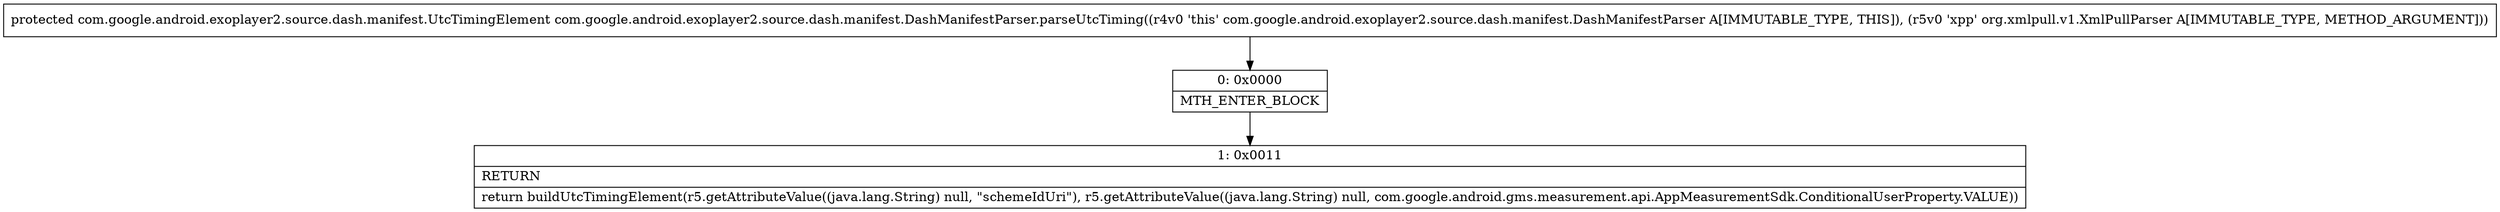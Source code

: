 digraph "CFG forcom.google.android.exoplayer2.source.dash.manifest.DashManifestParser.parseUtcTiming(Lorg\/xmlpull\/v1\/XmlPullParser;)Lcom\/google\/android\/exoplayer2\/source\/dash\/manifest\/UtcTimingElement;" {
Node_0 [shape=record,label="{0\:\ 0x0000|MTH_ENTER_BLOCK\l}"];
Node_1 [shape=record,label="{1\:\ 0x0011|RETURN\l|return buildUtcTimingElement(r5.getAttributeValue((java.lang.String) null, \"schemeIdUri\"), r5.getAttributeValue((java.lang.String) null, com.google.android.gms.measurement.api.AppMeasurementSdk.ConditionalUserProperty.VALUE))\l}"];
MethodNode[shape=record,label="{protected com.google.android.exoplayer2.source.dash.manifest.UtcTimingElement com.google.android.exoplayer2.source.dash.manifest.DashManifestParser.parseUtcTiming((r4v0 'this' com.google.android.exoplayer2.source.dash.manifest.DashManifestParser A[IMMUTABLE_TYPE, THIS]), (r5v0 'xpp' org.xmlpull.v1.XmlPullParser A[IMMUTABLE_TYPE, METHOD_ARGUMENT])) }"];
MethodNode -> Node_0;
Node_0 -> Node_1;
}


